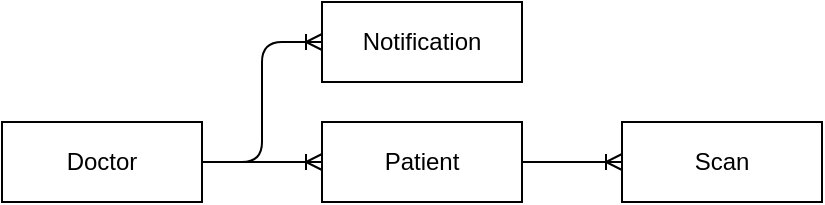 <mxfile version="14.4.2" type="device"><diagram id="fVoxm5gAKq1qRixsPTjH" name="Page-1"><mxGraphModel dx="1426" dy="860" grid="0" gridSize="10" guides="1" tooltips="1" connect="1" arrows="1" fold="1" page="1" pageScale="1" pageWidth="827" pageHeight="1169" math="0" shadow="0"><root><mxCell id="0"/><mxCell id="1" parent="0"/><mxCell id="lZC3ipNj84Lsk-qYSE-A-1" value="Doctor" style="whiteSpace=wrap;html=1;align=center;" vertex="1" parent="1"><mxGeometry x="120" y="170" width="100" height="40" as="geometry"/></mxCell><mxCell id="lZC3ipNj84Lsk-qYSE-A-2" value="Patient" style="whiteSpace=wrap;html=1;align=center;" vertex="1" parent="1"><mxGeometry x="280" y="170" width="100" height="40" as="geometry"/></mxCell><mxCell id="lZC3ipNj84Lsk-qYSE-A-3" value="Scan" style="whiteSpace=wrap;html=1;align=center;" vertex="1" parent="1"><mxGeometry x="430" y="170" width="100" height="40" as="geometry"/></mxCell><mxCell id="lZC3ipNj84Lsk-qYSE-A-4" value="Notification" style="whiteSpace=wrap;html=1;align=center;" vertex="1" parent="1"><mxGeometry x="280" y="110" width="100" height="40" as="geometry"/></mxCell><mxCell id="lZC3ipNj84Lsk-qYSE-A-9" value="" style="edgeStyle=entityRelationEdgeStyle;fontSize=12;html=1;endArrow=ERoneToMany;exitX=1;exitY=0.5;exitDx=0;exitDy=0;" edge="1" parent="1" source="lZC3ipNj84Lsk-qYSE-A-1" target="lZC3ipNj84Lsk-qYSE-A-4"><mxGeometry width="100" height="100" relative="1" as="geometry"><mxPoint x="220" y="250" as="sourcePoint"/><mxPoint x="320" y="150" as="targetPoint"/></mxGeometry></mxCell><mxCell id="lZC3ipNj84Lsk-qYSE-A-10" value="" style="edgeStyle=entityRelationEdgeStyle;fontSize=12;html=1;endArrow=ERoneToMany;exitX=1;exitY=0.5;exitDx=0;exitDy=0;entryX=0;entryY=0.5;entryDx=0;entryDy=0;" edge="1" parent="1" source="lZC3ipNj84Lsk-qYSE-A-1" target="lZC3ipNj84Lsk-qYSE-A-2"><mxGeometry width="100" height="100" relative="1" as="geometry"><mxPoint x="330" y="280" as="sourcePoint"/><mxPoint x="430" y="180" as="targetPoint"/></mxGeometry></mxCell><mxCell id="lZC3ipNj84Lsk-qYSE-A-11" value="" style="edgeStyle=entityRelationEdgeStyle;fontSize=12;html=1;endArrow=ERoneToMany;exitX=1;exitY=0.5;exitDx=0;exitDy=0;entryX=0;entryY=0.5;entryDx=0;entryDy=0;" edge="1" parent="1" source="lZC3ipNj84Lsk-qYSE-A-2" target="lZC3ipNj84Lsk-qYSE-A-3"><mxGeometry width="100" height="100" relative="1" as="geometry"><mxPoint x="360" y="430" as="sourcePoint"/><mxPoint x="460" y="330" as="targetPoint"/></mxGeometry></mxCell></root></mxGraphModel></diagram></mxfile>